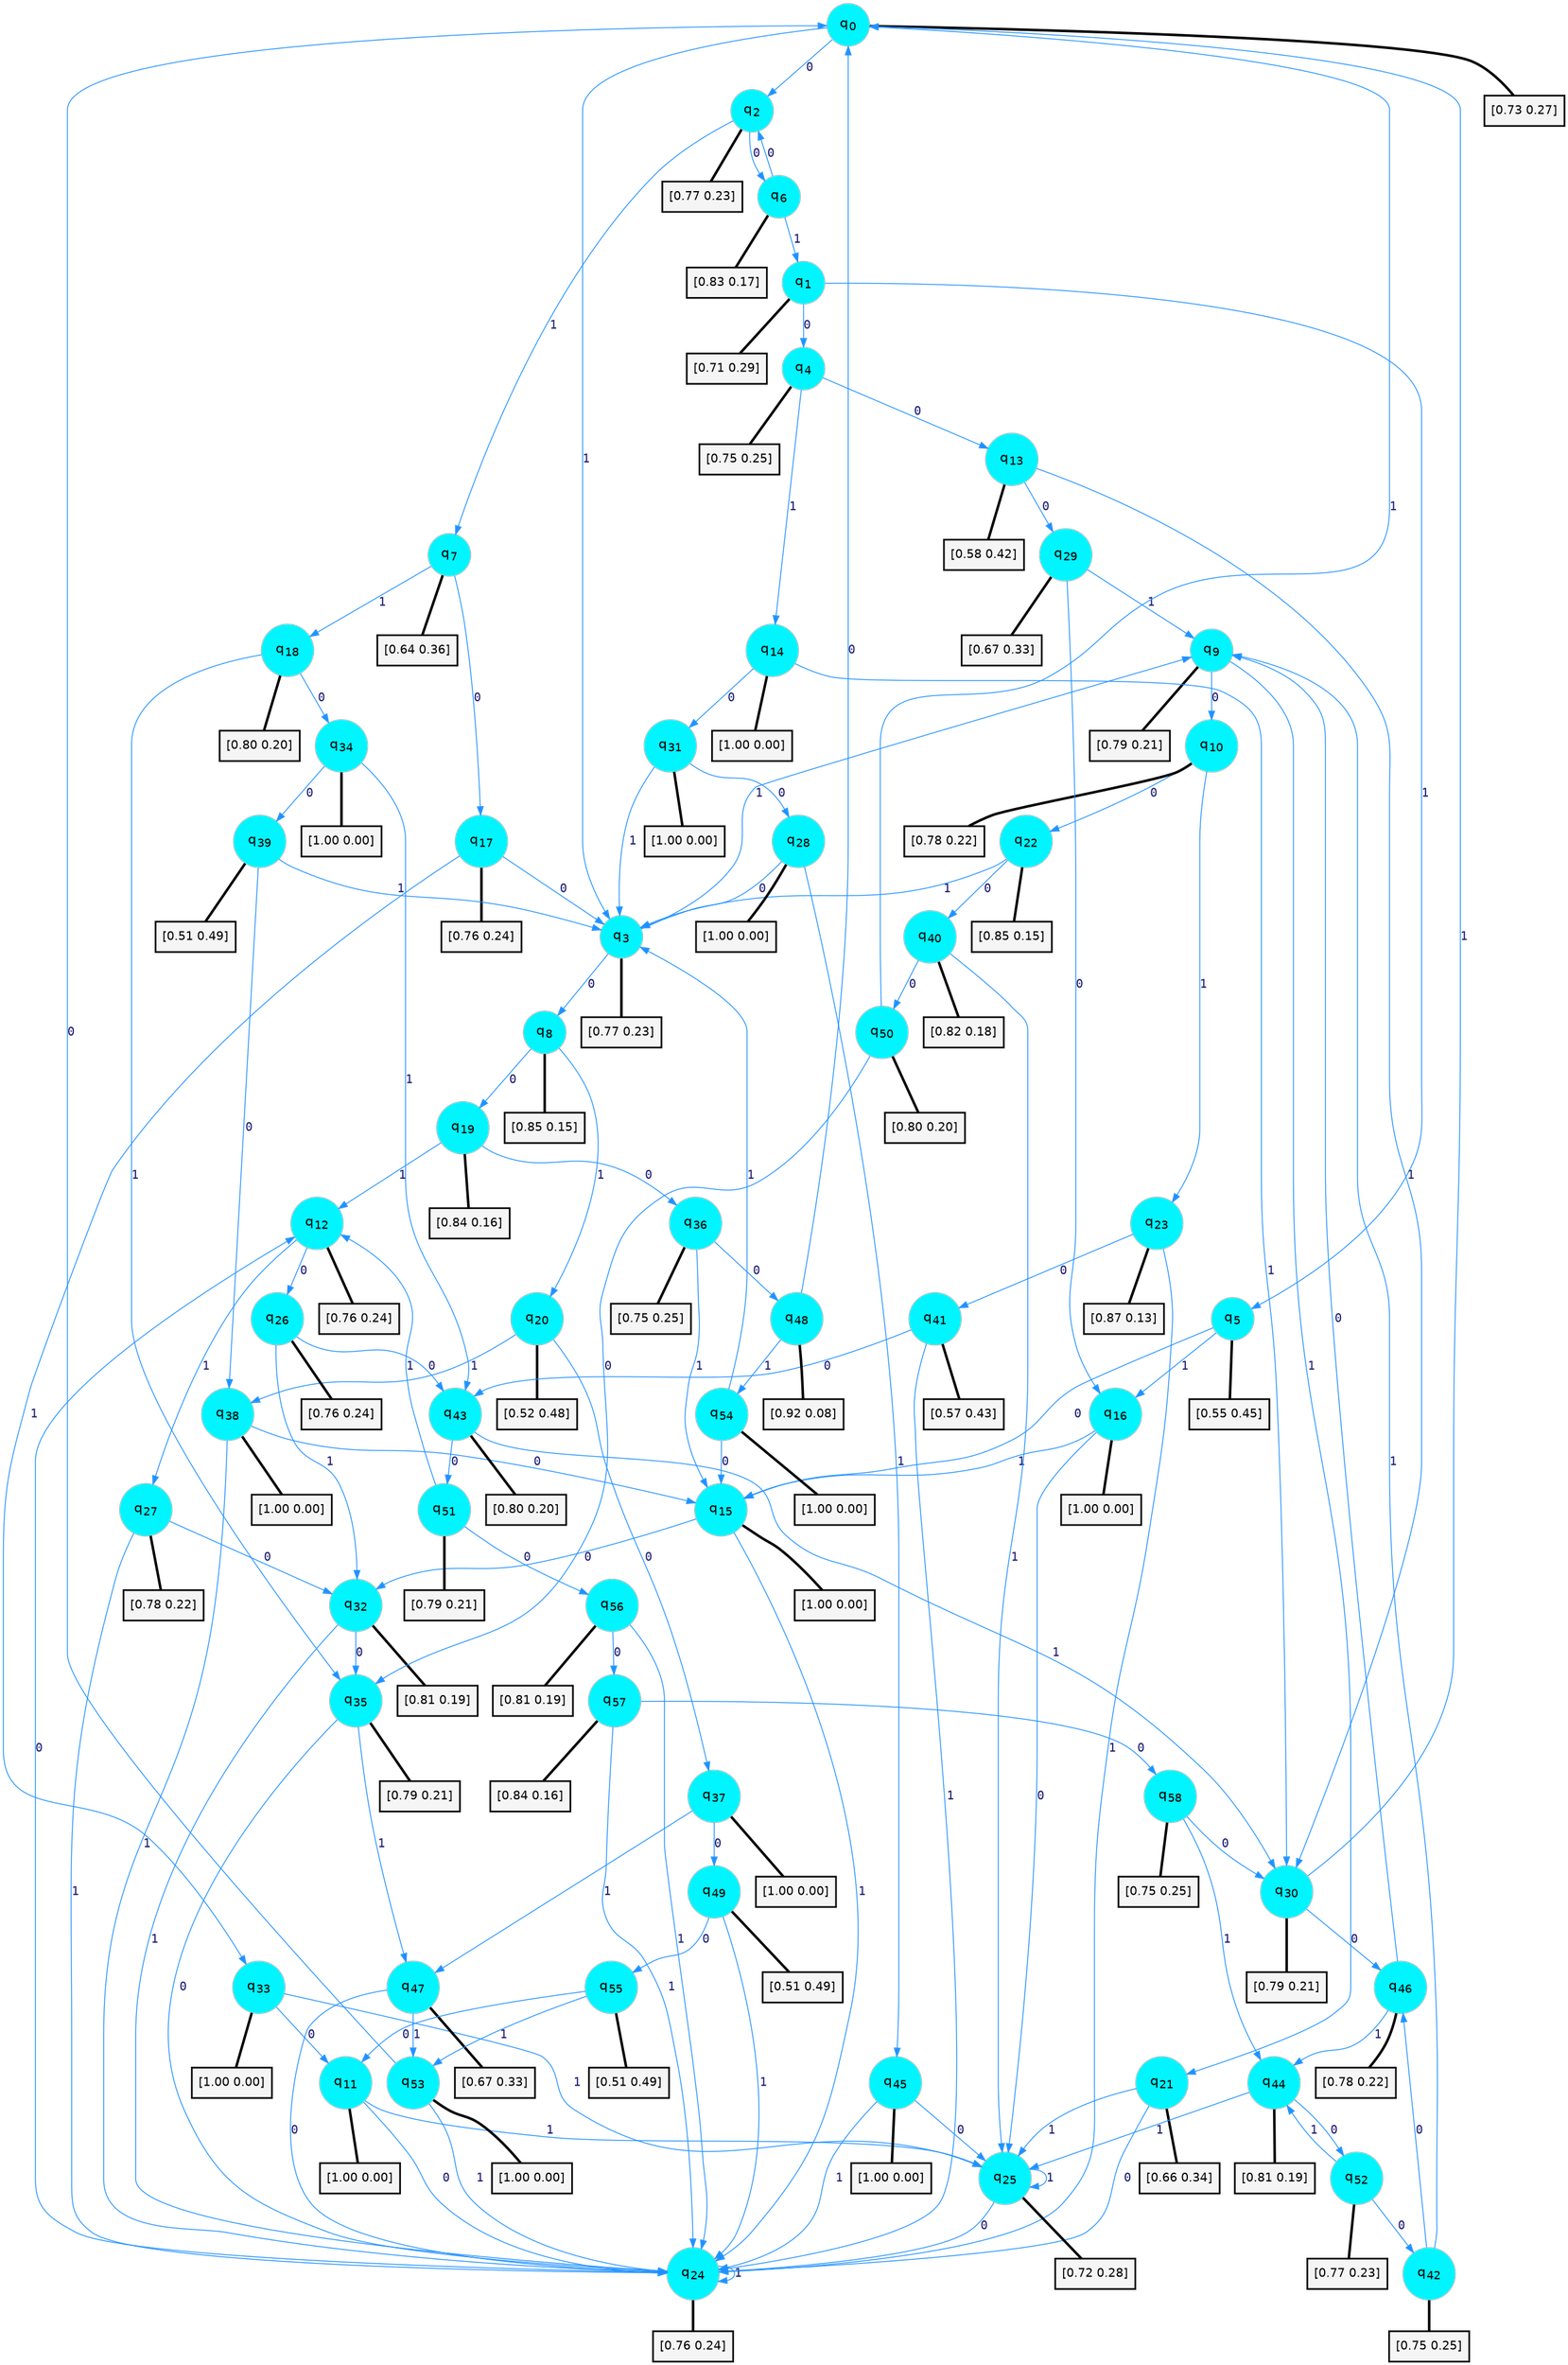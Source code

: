 digraph G {
graph [
bgcolor=transparent, dpi=300, rankdir=TD, size="40,25"];
node [
color=gray, fillcolor=turquoise1, fontcolor=black, fontname=Helvetica, fontsize=16, fontweight=bold, shape=circle, style=filled];
edge [
arrowsize=1, color=dodgerblue1, fontcolor=midnightblue, fontname=courier, fontweight=bold, penwidth=1, style=solid, weight=20];
0[label=<q<SUB>0</SUB>>];
1[label=<q<SUB>1</SUB>>];
2[label=<q<SUB>2</SUB>>];
3[label=<q<SUB>3</SUB>>];
4[label=<q<SUB>4</SUB>>];
5[label=<q<SUB>5</SUB>>];
6[label=<q<SUB>6</SUB>>];
7[label=<q<SUB>7</SUB>>];
8[label=<q<SUB>8</SUB>>];
9[label=<q<SUB>9</SUB>>];
10[label=<q<SUB>10</SUB>>];
11[label=<q<SUB>11</SUB>>];
12[label=<q<SUB>12</SUB>>];
13[label=<q<SUB>13</SUB>>];
14[label=<q<SUB>14</SUB>>];
15[label=<q<SUB>15</SUB>>];
16[label=<q<SUB>16</SUB>>];
17[label=<q<SUB>17</SUB>>];
18[label=<q<SUB>18</SUB>>];
19[label=<q<SUB>19</SUB>>];
20[label=<q<SUB>20</SUB>>];
21[label=<q<SUB>21</SUB>>];
22[label=<q<SUB>22</SUB>>];
23[label=<q<SUB>23</SUB>>];
24[label=<q<SUB>24</SUB>>];
25[label=<q<SUB>25</SUB>>];
26[label=<q<SUB>26</SUB>>];
27[label=<q<SUB>27</SUB>>];
28[label=<q<SUB>28</SUB>>];
29[label=<q<SUB>29</SUB>>];
30[label=<q<SUB>30</SUB>>];
31[label=<q<SUB>31</SUB>>];
32[label=<q<SUB>32</SUB>>];
33[label=<q<SUB>33</SUB>>];
34[label=<q<SUB>34</SUB>>];
35[label=<q<SUB>35</SUB>>];
36[label=<q<SUB>36</SUB>>];
37[label=<q<SUB>37</SUB>>];
38[label=<q<SUB>38</SUB>>];
39[label=<q<SUB>39</SUB>>];
40[label=<q<SUB>40</SUB>>];
41[label=<q<SUB>41</SUB>>];
42[label=<q<SUB>42</SUB>>];
43[label=<q<SUB>43</SUB>>];
44[label=<q<SUB>44</SUB>>];
45[label=<q<SUB>45</SUB>>];
46[label=<q<SUB>46</SUB>>];
47[label=<q<SUB>47</SUB>>];
48[label=<q<SUB>48</SUB>>];
49[label=<q<SUB>49</SUB>>];
50[label=<q<SUB>50</SUB>>];
51[label=<q<SUB>51</SUB>>];
52[label=<q<SUB>52</SUB>>];
53[label=<q<SUB>53</SUB>>];
54[label=<q<SUB>54</SUB>>];
55[label=<q<SUB>55</SUB>>];
56[label=<q<SUB>56</SUB>>];
57[label=<q<SUB>57</SUB>>];
58[label=<q<SUB>58</SUB>>];
59[label="[0.73 0.27]", shape=box,fontcolor=black, fontname=Helvetica, fontsize=14, penwidth=2, fillcolor=whitesmoke,color=black];
60[label="[0.71 0.29]", shape=box,fontcolor=black, fontname=Helvetica, fontsize=14, penwidth=2, fillcolor=whitesmoke,color=black];
61[label="[0.77 0.23]", shape=box,fontcolor=black, fontname=Helvetica, fontsize=14, penwidth=2, fillcolor=whitesmoke,color=black];
62[label="[0.77 0.23]", shape=box,fontcolor=black, fontname=Helvetica, fontsize=14, penwidth=2, fillcolor=whitesmoke,color=black];
63[label="[0.75 0.25]", shape=box,fontcolor=black, fontname=Helvetica, fontsize=14, penwidth=2, fillcolor=whitesmoke,color=black];
64[label="[0.55 0.45]", shape=box,fontcolor=black, fontname=Helvetica, fontsize=14, penwidth=2, fillcolor=whitesmoke,color=black];
65[label="[0.83 0.17]", shape=box,fontcolor=black, fontname=Helvetica, fontsize=14, penwidth=2, fillcolor=whitesmoke,color=black];
66[label="[0.64 0.36]", shape=box,fontcolor=black, fontname=Helvetica, fontsize=14, penwidth=2, fillcolor=whitesmoke,color=black];
67[label="[0.85 0.15]", shape=box,fontcolor=black, fontname=Helvetica, fontsize=14, penwidth=2, fillcolor=whitesmoke,color=black];
68[label="[0.79 0.21]", shape=box,fontcolor=black, fontname=Helvetica, fontsize=14, penwidth=2, fillcolor=whitesmoke,color=black];
69[label="[0.78 0.22]", shape=box,fontcolor=black, fontname=Helvetica, fontsize=14, penwidth=2, fillcolor=whitesmoke,color=black];
70[label="[1.00 0.00]", shape=box,fontcolor=black, fontname=Helvetica, fontsize=14, penwidth=2, fillcolor=whitesmoke,color=black];
71[label="[0.76 0.24]", shape=box,fontcolor=black, fontname=Helvetica, fontsize=14, penwidth=2, fillcolor=whitesmoke,color=black];
72[label="[0.58 0.42]", shape=box,fontcolor=black, fontname=Helvetica, fontsize=14, penwidth=2, fillcolor=whitesmoke,color=black];
73[label="[1.00 0.00]", shape=box,fontcolor=black, fontname=Helvetica, fontsize=14, penwidth=2, fillcolor=whitesmoke,color=black];
74[label="[1.00 0.00]", shape=box,fontcolor=black, fontname=Helvetica, fontsize=14, penwidth=2, fillcolor=whitesmoke,color=black];
75[label="[1.00 0.00]", shape=box,fontcolor=black, fontname=Helvetica, fontsize=14, penwidth=2, fillcolor=whitesmoke,color=black];
76[label="[0.76 0.24]", shape=box,fontcolor=black, fontname=Helvetica, fontsize=14, penwidth=2, fillcolor=whitesmoke,color=black];
77[label="[0.80 0.20]", shape=box,fontcolor=black, fontname=Helvetica, fontsize=14, penwidth=2, fillcolor=whitesmoke,color=black];
78[label="[0.84 0.16]", shape=box,fontcolor=black, fontname=Helvetica, fontsize=14, penwidth=2, fillcolor=whitesmoke,color=black];
79[label="[0.52 0.48]", shape=box,fontcolor=black, fontname=Helvetica, fontsize=14, penwidth=2, fillcolor=whitesmoke,color=black];
80[label="[0.66 0.34]", shape=box,fontcolor=black, fontname=Helvetica, fontsize=14, penwidth=2, fillcolor=whitesmoke,color=black];
81[label="[0.85 0.15]", shape=box,fontcolor=black, fontname=Helvetica, fontsize=14, penwidth=2, fillcolor=whitesmoke,color=black];
82[label="[0.87 0.13]", shape=box,fontcolor=black, fontname=Helvetica, fontsize=14, penwidth=2, fillcolor=whitesmoke,color=black];
83[label="[0.76 0.24]", shape=box,fontcolor=black, fontname=Helvetica, fontsize=14, penwidth=2, fillcolor=whitesmoke,color=black];
84[label="[0.72 0.28]", shape=box,fontcolor=black, fontname=Helvetica, fontsize=14, penwidth=2, fillcolor=whitesmoke,color=black];
85[label="[0.76 0.24]", shape=box,fontcolor=black, fontname=Helvetica, fontsize=14, penwidth=2, fillcolor=whitesmoke,color=black];
86[label="[0.78 0.22]", shape=box,fontcolor=black, fontname=Helvetica, fontsize=14, penwidth=2, fillcolor=whitesmoke,color=black];
87[label="[1.00 0.00]", shape=box,fontcolor=black, fontname=Helvetica, fontsize=14, penwidth=2, fillcolor=whitesmoke,color=black];
88[label="[0.67 0.33]", shape=box,fontcolor=black, fontname=Helvetica, fontsize=14, penwidth=2, fillcolor=whitesmoke,color=black];
89[label="[0.79 0.21]", shape=box,fontcolor=black, fontname=Helvetica, fontsize=14, penwidth=2, fillcolor=whitesmoke,color=black];
90[label="[1.00 0.00]", shape=box,fontcolor=black, fontname=Helvetica, fontsize=14, penwidth=2, fillcolor=whitesmoke,color=black];
91[label="[0.81 0.19]", shape=box,fontcolor=black, fontname=Helvetica, fontsize=14, penwidth=2, fillcolor=whitesmoke,color=black];
92[label="[1.00 0.00]", shape=box,fontcolor=black, fontname=Helvetica, fontsize=14, penwidth=2, fillcolor=whitesmoke,color=black];
93[label="[1.00 0.00]", shape=box,fontcolor=black, fontname=Helvetica, fontsize=14, penwidth=2, fillcolor=whitesmoke,color=black];
94[label="[0.79 0.21]", shape=box,fontcolor=black, fontname=Helvetica, fontsize=14, penwidth=2, fillcolor=whitesmoke,color=black];
95[label="[0.75 0.25]", shape=box,fontcolor=black, fontname=Helvetica, fontsize=14, penwidth=2, fillcolor=whitesmoke,color=black];
96[label="[1.00 0.00]", shape=box,fontcolor=black, fontname=Helvetica, fontsize=14, penwidth=2, fillcolor=whitesmoke,color=black];
97[label="[1.00 0.00]", shape=box,fontcolor=black, fontname=Helvetica, fontsize=14, penwidth=2, fillcolor=whitesmoke,color=black];
98[label="[0.51 0.49]", shape=box,fontcolor=black, fontname=Helvetica, fontsize=14, penwidth=2, fillcolor=whitesmoke,color=black];
99[label="[0.82 0.18]", shape=box,fontcolor=black, fontname=Helvetica, fontsize=14, penwidth=2, fillcolor=whitesmoke,color=black];
100[label="[0.57 0.43]", shape=box,fontcolor=black, fontname=Helvetica, fontsize=14, penwidth=2, fillcolor=whitesmoke,color=black];
101[label="[0.75 0.25]", shape=box,fontcolor=black, fontname=Helvetica, fontsize=14, penwidth=2, fillcolor=whitesmoke,color=black];
102[label="[0.80 0.20]", shape=box,fontcolor=black, fontname=Helvetica, fontsize=14, penwidth=2, fillcolor=whitesmoke,color=black];
103[label="[0.81 0.19]", shape=box,fontcolor=black, fontname=Helvetica, fontsize=14, penwidth=2, fillcolor=whitesmoke,color=black];
104[label="[1.00 0.00]", shape=box,fontcolor=black, fontname=Helvetica, fontsize=14, penwidth=2, fillcolor=whitesmoke,color=black];
105[label="[0.78 0.22]", shape=box,fontcolor=black, fontname=Helvetica, fontsize=14, penwidth=2, fillcolor=whitesmoke,color=black];
106[label="[0.67 0.33]", shape=box,fontcolor=black, fontname=Helvetica, fontsize=14, penwidth=2, fillcolor=whitesmoke,color=black];
107[label="[0.92 0.08]", shape=box,fontcolor=black, fontname=Helvetica, fontsize=14, penwidth=2, fillcolor=whitesmoke,color=black];
108[label="[0.51 0.49]", shape=box,fontcolor=black, fontname=Helvetica, fontsize=14, penwidth=2, fillcolor=whitesmoke,color=black];
109[label="[0.80 0.20]", shape=box,fontcolor=black, fontname=Helvetica, fontsize=14, penwidth=2, fillcolor=whitesmoke,color=black];
110[label="[0.79 0.21]", shape=box,fontcolor=black, fontname=Helvetica, fontsize=14, penwidth=2, fillcolor=whitesmoke,color=black];
111[label="[0.77 0.23]", shape=box,fontcolor=black, fontname=Helvetica, fontsize=14, penwidth=2, fillcolor=whitesmoke,color=black];
112[label="[1.00 0.00]", shape=box,fontcolor=black, fontname=Helvetica, fontsize=14, penwidth=2, fillcolor=whitesmoke,color=black];
113[label="[1.00 0.00]", shape=box,fontcolor=black, fontname=Helvetica, fontsize=14, penwidth=2, fillcolor=whitesmoke,color=black];
114[label="[0.51 0.49]", shape=box,fontcolor=black, fontname=Helvetica, fontsize=14, penwidth=2, fillcolor=whitesmoke,color=black];
115[label="[0.81 0.19]", shape=box,fontcolor=black, fontname=Helvetica, fontsize=14, penwidth=2, fillcolor=whitesmoke,color=black];
116[label="[0.84 0.16]", shape=box,fontcolor=black, fontname=Helvetica, fontsize=14, penwidth=2, fillcolor=whitesmoke,color=black];
117[label="[0.75 0.25]", shape=box,fontcolor=black, fontname=Helvetica, fontsize=14, penwidth=2, fillcolor=whitesmoke,color=black];
0->2 [label=0];
0->3 [label=1];
0->59 [arrowhead=none, penwidth=3,color=black];
1->4 [label=0];
1->5 [label=1];
1->60 [arrowhead=none, penwidth=3,color=black];
2->6 [label=0];
2->7 [label=1];
2->61 [arrowhead=none, penwidth=3,color=black];
3->8 [label=0];
3->9 [label=1];
3->62 [arrowhead=none, penwidth=3,color=black];
4->13 [label=0];
4->14 [label=1];
4->63 [arrowhead=none, penwidth=3,color=black];
5->15 [label=0];
5->16 [label=1];
5->64 [arrowhead=none, penwidth=3,color=black];
6->2 [label=0];
6->1 [label=1];
6->65 [arrowhead=none, penwidth=3,color=black];
7->17 [label=0];
7->18 [label=1];
7->66 [arrowhead=none, penwidth=3,color=black];
8->19 [label=0];
8->20 [label=1];
8->67 [arrowhead=none, penwidth=3,color=black];
9->10 [label=0];
9->21 [label=1];
9->68 [arrowhead=none, penwidth=3,color=black];
10->22 [label=0];
10->23 [label=1];
10->69 [arrowhead=none, penwidth=3,color=black];
11->24 [label=0];
11->25 [label=1];
11->70 [arrowhead=none, penwidth=3,color=black];
12->26 [label=0];
12->27 [label=1];
12->71 [arrowhead=none, penwidth=3,color=black];
13->29 [label=0];
13->30 [label=1];
13->72 [arrowhead=none, penwidth=3,color=black];
14->31 [label=0];
14->30 [label=1];
14->73 [arrowhead=none, penwidth=3,color=black];
15->32 [label=0];
15->24 [label=1];
15->74 [arrowhead=none, penwidth=3,color=black];
16->25 [label=0];
16->15 [label=1];
16->75 [arrowhead=none, penwidth=3,color=black];
17->3 [label=0];
17->33 [label=1];
17->76 [arrowhead=none, penwidth=3,color=black];
18->34 [label=0];
18->35 [label=1];
18->77 [arrowhead=none, penwidth=3,color=black];
19->36 [label=0];
19->12 [label=1];
19->78 [arrowhead=none, penwidth=3,color=black];
20->37 [label=0];
20->38 [label=1];
20->79 [arrowhead=none, penwidth=3,color=black];
21->24 [label=0];
21->25 [label=1];
21->80 [arrowhead=none, penwidth=3,color=black];
22->40 [label=0];
22->3 [label=1];
22->81 [arrowhead=none, penwidth=3,color=black];
23->41 [label=0];
23->24 [label=1];
23->82 [arrowhead=none, penwidth=3,color=black];
24->12 [label=0];
24->24 [label=1];
24->83 [arrowhead=none, penwidth=3,color=black];
25->24 [label=0];
25->25 [label=1];
25->84 [arrowhead=none, penwidth=3,color=black];
26->43 [label=0];
26->32 [label=1];
26->85 [arrowhead=none, penwidth=3,color=black];
27->32 [label=0];
27->24 [label=1];
27->86 [arrowhead=none, penwidth=3,color=black];
28->3 [label=0];
28->45 [label=1];
28->87 [arrowhead=none, penwidth=3,color=black];
29->16 [label=0];
29->9 [label=1];
29->88 [arrowhead=none, penwidth=3,color=black];
30->46 [label=0];
30->0 [label=1];
30->89 [arrowhead=none, penwidth=3,color=black];
31->28 [label=0];
31->3 [label=1];
31->90 [arrowhead=none, penwidth=3,color=black];
32->35 [label=0];
32->24 [label=1];
32->91 [arrowhead=none, penwidth=3,color=black];
33->11 [label=0];
33->25 [label=1];
33->92 [arrowhead=none, penwidth=3,color=black];
34->39 [label=0];
34->43 [label=1];
34->93 [arrowhead=none, penwidth=3,color=black];
35->24 [label=0];
35->47 [label=1];
35->94 [arrowhead=none, penwidth=3,color=black];
36->48 [label=0];
36->15 [label=1];
36->95 [arrowhead=none, penwidth=3,color=black];
37->49 [label=0];
37->47 [label=1];
37->96 [arrowhead=none, penwidth=3,color=black];
38->15 [label=0];
38->24 [label=1];
38->97 [arrowhead=none, penwidth=3,color=black];
39->38 [label=0];
39->3 [label=1];
39->98 [arrowhead=none, penwidth=3,color=black];
40->50 [label=0];
40->25 [label=1];
40->99 [arrowhead=none, penwidth=3,color=black];
41->43 [label=0];
41->24 [label=1];
41->100 [arrowhead=none, penwidth=3,color=black];
42->46 [label=0];
42->9 [label=1];
42->101 [arrowhead=none, penwidth=3,color=black];
43->51 [label=0];
43->30 [label=1];
43->102 [arrowhead=none, penwidth=3,color=black];
44->52 [label=0];
44->25 [label=1];
44->103 [arrowhead=none, penwidth=3,color=black];
45->25 [label=0];
45->24 [label=1];
45->104 [arrowhead=none, penwidth=3,color=black];
46->9 [label=0];
46->44 [label=1];
46->105 [arrowhead=none, penwidth=3,color=black];
47->24 [label=0];
47->53 [label=1];
47->106 [arrowhead=none, penwidth=3,color=black];
48->0 [label=0];
48->54 [label=1];
48->107 [arrowhead=none, penwidth=3,color=black];
49->55 [label=0];
49->24 [label=1];
49->108 [arrowhead=none, penwidth=3,color=black];
50->35 [label=0];
50->0 [label=1];
50->109 [arrowhead=none, penwidth=3,color=black];
51->56 [label=0];
51->12 [label=1];
51->110 [arrowhead=none, penwidth=3,color=black];
52->42 [label=0];
52->44 [label=1];
52->111 [arrowhead=none, penwidth=3,color=black];
53->0 [label=0];
53->24 [label=1];
53->112 [arrowhead=none, penwidth=3,color=black];
54->15 [label=0];
54->3 [label=1];
54->113 [arrowhead=none, penwidth=3,color=black];
55->11 [label=0];
55->53 [label=1];
55->114 [arrowhead=none, penwidth=3,color=black];
56->57 [label=0];
56->24 [label=1];
56->115 [arrowhead=none, penwidth=3,color=black];
57->58 [label=0];
57->24 [label=1];
57->116 [arrowhead=none, penwidth=3,color=black];
58->30 [label=0];
58->44 [label=1];
58->117 [arrowhead=none, penwidth=3,color=black];
}
